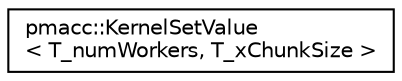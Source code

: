 digraph "Graphical Class Hierarchy"
{
 // LATEX_PDF_SIZE
  edge [fontname="Helvetica",fontsize="10",labelfontname="Helvetica",labelfontsize="10"];
  node [fontname="Helvetica",fontsize="10",shape=record];
  rankdir="LR";
  Node0 [label="pmacc::KernelSetValue\l\< T_numWorkers, T_xChunkSize \>",height=0.2,width=0.4,color="black", fillcolor="white", style="filled",URL="$structpmacc_1_1_kernel_set_value.html",tooltip="set a value to all elements of a box"];
}
